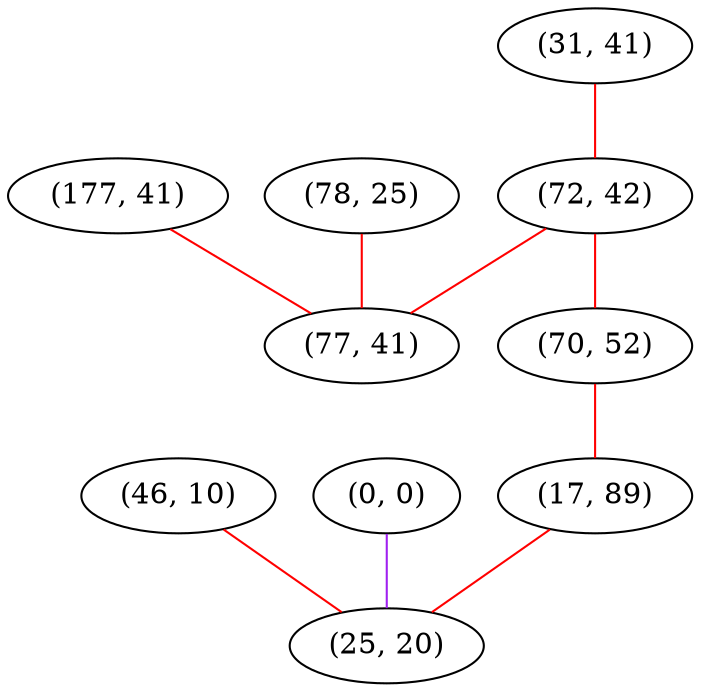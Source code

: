 graph "" {
"(46, 10)";
"(177, 41)";
"(31, 41)";
"(78, 25)";
"(72, 42)";
"(70, 52)";
"(0, 0)";
"(17, 89)";
"(25, 20)";
"(77, 41)";
"(46, 10)" -- "(25, 20)"  [color=red, key=0, weight=1];
"(177, 41)" -- "(77, 41)"  [color=red, key=0, weight=1];
"(31, 41)" -- "(72, 42)"  [color=red, key=0, weight=1];
"(78, 25)" -- "(77, 41)"  [color=red, key=0, weight=1];
"(72, 42)" -- "(70, 52)"  [color=red, key=0, weight=1];
"(72, 42)" -- "(77, 41)"  [color=red, key=0, weight=1];
"(70, 52)" -- "(17, 89)"  [color=red, key=0, weight=1];
"(0, 0)" -- "(25, 20)"  [color=purple, key=0, weight=4];
"(17, 89)" -- "(25, 20)"  [color=red, key=0, weight=1];
}
